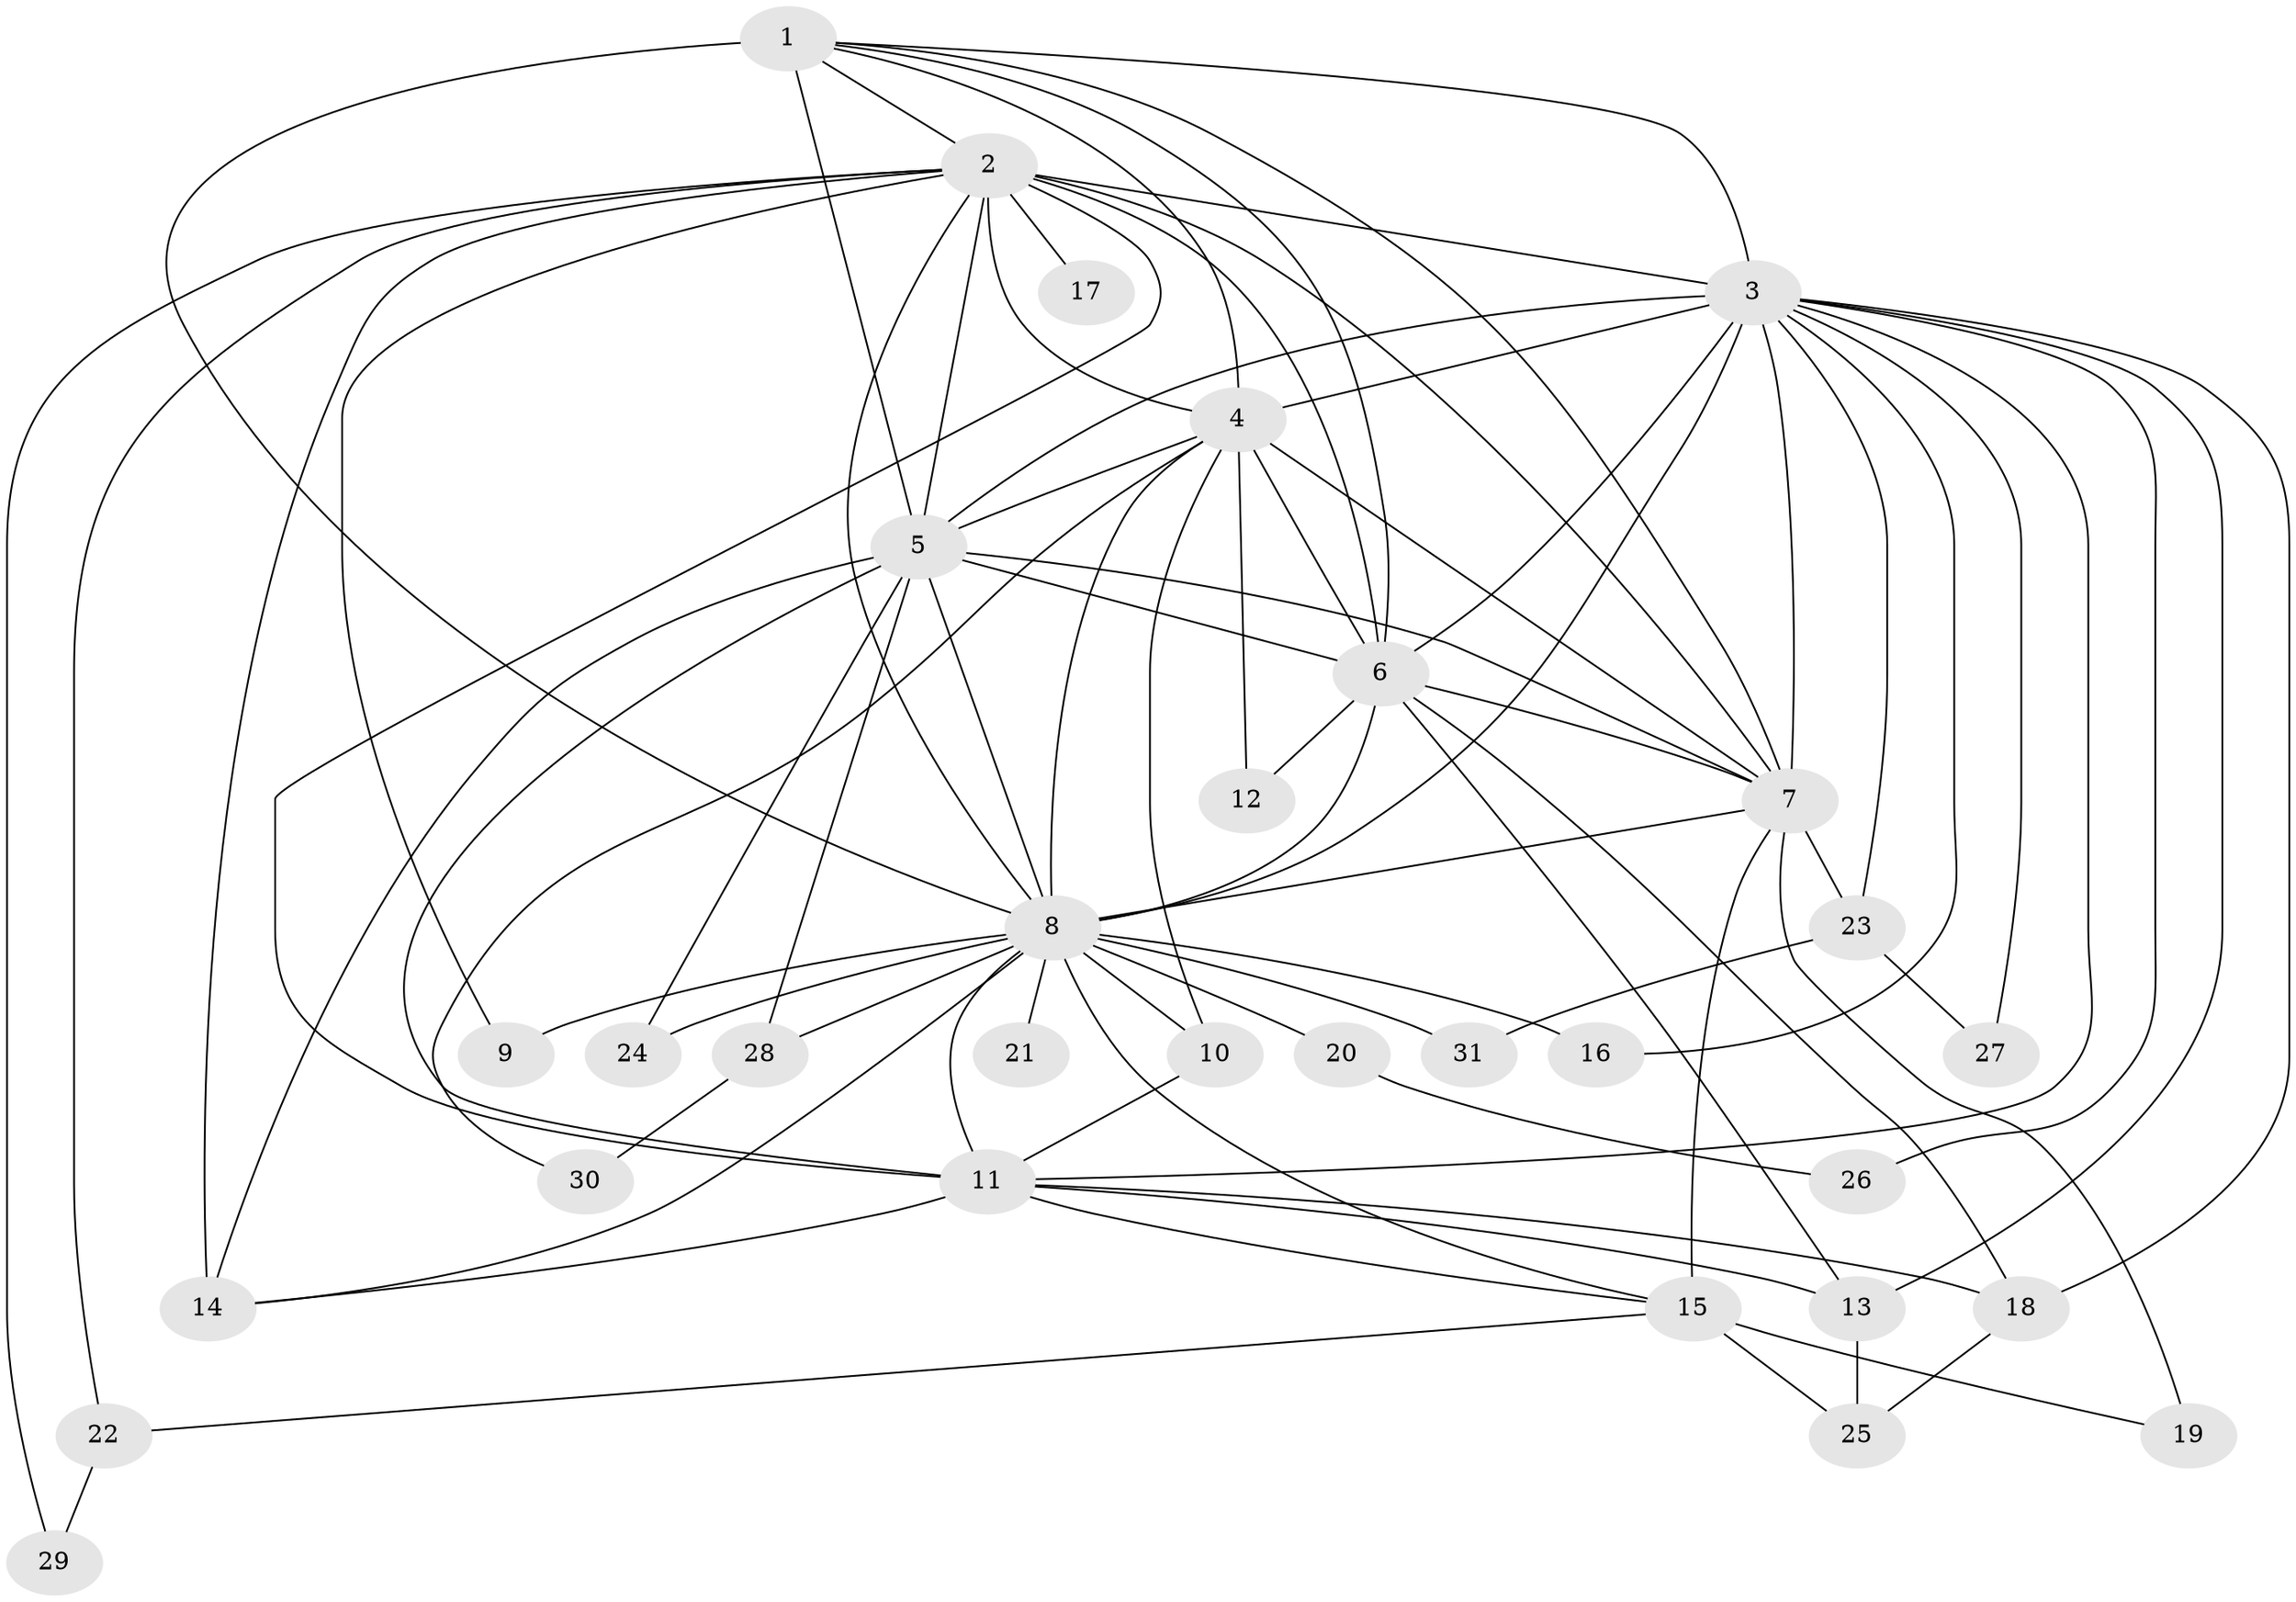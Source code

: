 // original degree distribution, {18: 0.04918032786885246, 19: 0.01639344262295082, 16: 0.01639344262295082, 12: 0.01639344262295082, 10: 0.03278688524590164, 15: 0.01639344262295082, 14: 0.01639344262295082, 25: 0.01639344262295082, 2: 0.6229508196721312, 3: 0.13114754098360656, 4: 0.04918032786885246, 7: 0.01639344262295082}
// Generated by graph-tools (version 1.1) at 2025/34/03/09/25 02:34:56]
// undirected, 31 vertices, 80 edges
graph export_dot {
graph [start="1"]
  node [color=gray90,style=filled];
  1;
  2;
  3;
  4;
  5;
  6;
  7;
  8;
  9;
  10;
  11;
  12;
  13;
  14;
  15;
  16;
  17;
  18;
  19;
  20;
  21;
  22;
  23;
  24;
  25;
  26;
  27;
  28;
  29;
  30;
  31;
  1 -- 2 [weight=1.0];
  1 -- 3 [weight=3.0];
  1 -- 4 [weight=2.0];
  1 -- 5 [weight=9.0];
  1 -- 6 [weight=1.0];
  1 -- 7 [weight=1.0];
  1 -- 8 [weight=1.0];
  2 -- 3 [weight=2.0];
  2 -- 4 [weight=2.0];
  2 -- 5 [weight=1.0];
  2 -- 6 [weight=1.0];
  2 -- 7 [weight=2.0];
  2 -- 8 [weight=1.0];
  2 -- 9 [weight=1.0];
  2 -- 11 [weight=2.0];
  2 -- 14 [weight=2.0];
  2 -- 17 [weight=1.0];
  2 -- 22 [weight=1.0];
  2 -- 29 [weight=1.0];
  3 -- 4 [weight=4.0];
  3 -- 5 [weight=4.0];
  3 -- 6 [weight=3.0];
  3 -- 7 [weight=2.0];
  3 -- 8 [weight=3.0];
  3 -- 11 [weight=1.0];
  3 -- 13 [weight=2.0];
  3 -- 16 [weight=1.0];
  3 -- 18 [weight=2.0];
  3 -- 23 [weight=1.0];
  3 -- 26 [weight=1.0];
  3 -- 27 [weight=1.0];
  4 -- 5 [weight=3.0];
  4 -- 6 [weight=2.0];
  4 -- 7 [weight=3.0];
  4 -- 8 [weight=2.0];
  4 -- 10 [weight=1.0];
  4 -- 12 [weight=2.0];
  4 -- 30 [weight=1.0];
  5 -- 6 [weight=2.0];
  5 -- 7 [weight=1.0];
  5 -- 8 [weight=3.0];
  5 -- 11 [weight=1.0];
  5 -- 14 [weight=1.0];
  5 -- 24 [weight=1.0];
  5 -- 28 [weight=1.0];
  6 -- 7 [weight=1.0];
  6 -- 8 [weight=1.0];
  6 -- 12 [weight=2.0];
  6 -- 13 [weight=1.0];
  6 -- 18 [weight=4.0];
  7 -- 8 [weight=1.0];
  7 -- 15 [weight=2.0];
  7 -- 19 [weight=1.0];
  7 -- 23 [weight=1.0];
  8 -- 9 [weight=1.0];
  8 -- 10 [weight=1.0];
  8 -- 11 [weight=1.0];
  8 -- 14 [weight=1.0];
  8 -- 15 [weight=1.0];
  8 -- 16 [weight=1.0];
  8 -- 20 [weight=1.0];
  8 -- 21 [weight=1.0];
  8 -- 24 [weight=1.0];
  8 -- 28 [weight=1.0];
  8 -- 31 [weight=1.0];
  10 -- 11 [weight=1.0];
  11 -- 13 [weight=1.0];
  11 -- 14 [weight=1.0];
  11 -- 15 [weight=1.0];
  11 -- 18 [weight=1.0];
  13 -- 25 [weight=1.0];
  15 -- 19 [weight=1.0];
  15 -- 22 [weight=1.0];
  15 -- 25 [weight=1.0];
  18 -- 25 [weight=1.0];
  20 -- 26 [weight=1.0];
  22 -- 29 [weight=1.0];
  23 -- 27 [weight=1.0];
  23 -- 31 [weight=1.0];
  28 -- 30 [weight=1.0];
}
